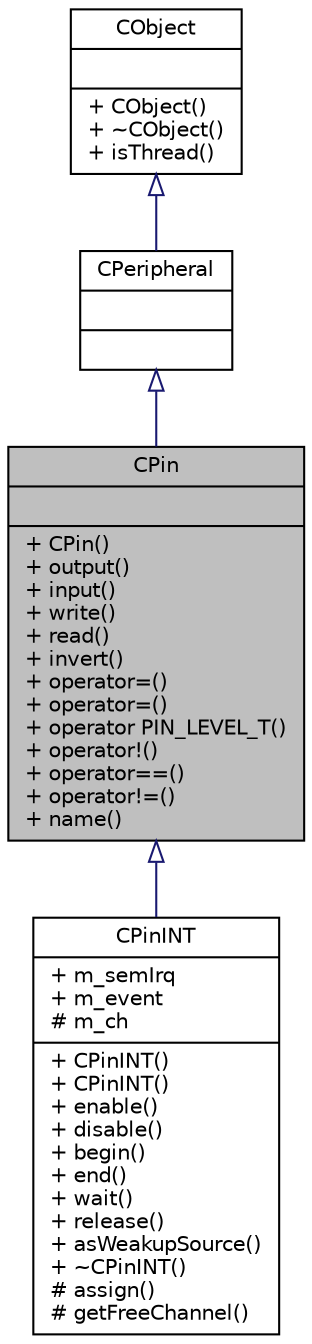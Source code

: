 digraph "CPin"
{
  edge [fontname="Helvetica",fontsize="10",labelfontname="Helvetica",labelfontsize="10"];
  node [fontname="Helvetica",fontsize="10",shape=record];
  Node1 [label="{CPin\n||+ CPin()\l+ output()\l+ input()\l+ write()\l+ read()\l+ invert()\l+ operator=()\l+ operator=()\l+ operator PIN_LEVEL_T()\l+ operator!()\l+ operator==()\l+ operator!=()\l+ name()\l}",height=0.2,width=0.4,color="black", fillcolor="grey75", style="filled" fontcolor="black"];
  Node2 -> Node1 [dir="back",color="midnightblue",fontsize="10",style="solid",arrowtail="onormal",fontname="Helvetica"];
  Node2 [label="{CPeripheral\n||}",height=0.2,width=0.4,color="black", fillcolor="white", style="filled",URL="$d9/db6/class_c_peripheral.html"];
  Node3 -> Node2 [dir="back",color="midnightblue",fontsize="10",style="solid",arrowtail="onormal",fontname="Helvetica"];
  Node3 [label="{CObject\n||+ CObject()\l+ ~CObject()\l+ isThread()\l}",height=0.2,width=0.4,color="black", fillcolor="white", style="filled",URL="$dc/dac/class_c_object.html"];
  Node1 -> Node4 [dir="back",color="midnightblue",fontsize="10",style="solid",arrowtail="onormal",fontname="Helvetica"];
  Node4 [label="{CPinINT\n|+ m_semIrq\l+ m_event\l# m_ch\l|+ CPinINT()\l+ CPinINT()\l+ enable()\l+ disable()\l+ begin()\l+ end()\l+ wait()\l+ release()\l+ asWeakupSource()\l+ ~CPinINT()\l# assign()\l# getFreeChannel()\l}",height=0.2,width=0.4,color="black", fillcolor="white", style="filled",URL="$db/d2c/class_c_pin_i_n_t.html"];
}
